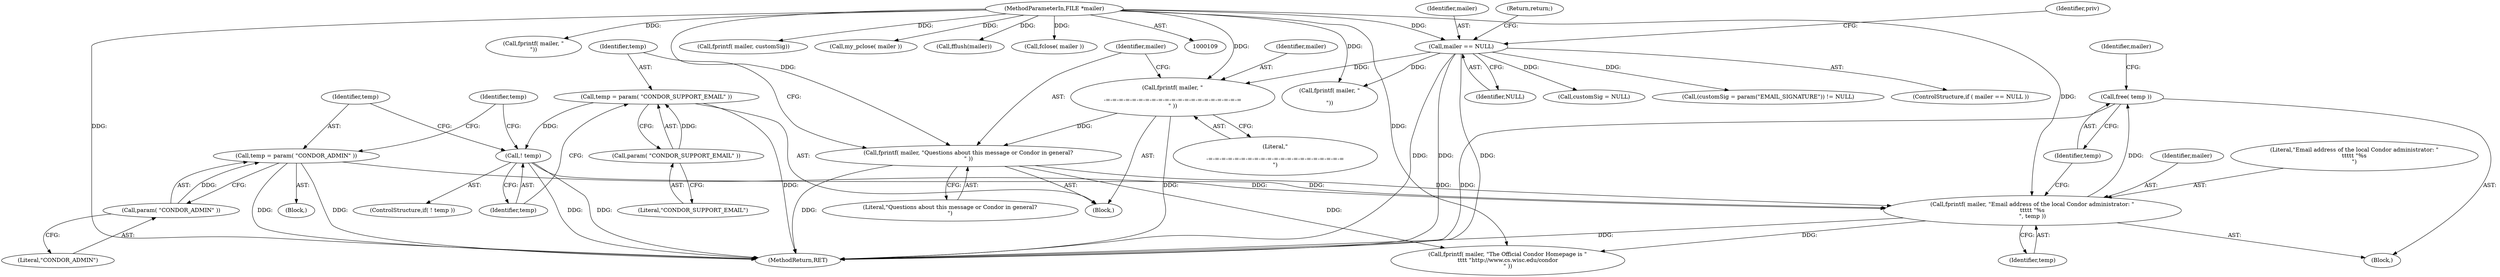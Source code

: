 digraph "0_htcondor_5e5571d1a431eb3c61977b6dd6ec90186ef79867_12@API" {
"1000174" [label="(Call,free( temp ))"];
"1000170" [label="(Call,fprintf( mailer, \"Email address of the local Condor administrator: \"\n\t\t\t\t\t \"%s\n\", temp ))"];
"1000152" [label="(Call,fprintf( mailer, \"Questions about this message or Condor in general?\n\" ))"];
"1000149" [label="(Call,fprintf( mailer, \"\n\n-=-=-=-=-=-=-=-=-=-=-=-=-=-=-=-=-=-=-=-=-=\n\" ))"];
"1000117" [label="(Call,mailer == NULL)"];
"1000110" [label="(MethodParameterIn,FILE *mailer)"];
"1000163" [label="(Call,temp = param( \"CONDOR_ADMIN\" ))"];
"1000165" [label="(Call,param( \"CONDOR_ADMIN\" ))"];
"1000160" [label="(Call,! temp)"];
"1000155" [label="(Call,temp = param( \"CONDOR_SUPPORT_EMAIL\" ))"];
"1000157" [label="(Call,param( \"CONDOR_SUPPORT_EMAIL\" ))"];
"1000151" [label="(Literal,\"\n\n-=-=-=-=-=-=-=-=-=-=-=-=-=-=-=-=-=-=-=-=-=\n\")"];
"1000150" [label="(Identifier,mailer)"];
"1000117" [label="(Call,mailer == NULL)"];
"1000155" [label="(Call,temp = param( \"CONDOR_SUPPORT_EMAIL\" ))"];
"1000175" [label="(Identifier,temp)"];
"1000154" [label="(Literal,\"Questions about this message or Condor in general?\n\")"];
"1000142" [label="(Call,fprintf( mailer, \"\n\"))"];
"1000162" [label="(Block,)"];
"1000116" [label="(ControlStructure,if ( mailer == NULL ))"];
"1000161" [label="(Identifier,temp)"];
"1000118" [label="(Identifier,mailer)"];
"1000176" [label="(Call,fprintf( mailer, \"The Official Condor Homepage is \"\n\t\t\t\t \"http://www.cs.wisc.edu/condor\n\" ))"];
"1000169" [label="(Block,)"];
"1000119" [label="(Identifier,NULL)"];
"1000160" [label="(Call,! temp)"];
"1000159" [label="(ControlStructure,if( ! temp ))"];
"1000136" [label="(Call,fprintf( mailer, \"\n\n\"))"];
"1000166" [label="(Literal,\"CONDOR_ADMIN\")"];
"1000177" [label="(Identifier,mailer)"];
"1000121" [label="(Return,return;)"];
"1000139" [label="(Call,fprintf( mailer, customSig))"];
"1000110" [label="(MethodParameterIn,FILE *mailer)"];
"1000153" [label="(Identifier,mailer)"];
"1000190" [label="(Call,my_pclose( mailer ))"];
"1000174" [label="(Call,free( temp ))"];
"1000165" [label="(Call,param( \"CONDOR_ADMIN\" ))"];
"1000171" [label="(Identifier,mailer)"];
"1000156" [label="(Identifier,temp)"];
"1000125" [label="(Call,customSig = NULL)"];
"1000157" [label="(Call,param( \"CONDOR_SUPPORT_EMAIL\" ))"];
"1000173" [label="(Identifier,temp)"];
"1000179" [label="(Call,fflush(mailer))"];
"1000198" [label="(Call,fclose( mailer ))"];
"1000152" [label="(Call,fprintf( mailer, \"Questions about this message or Condor in general?\n\" ))"];
"1000170" [label="(Call,fprintf( mailer, \"Email address of the local Condor administrator: \"\n\t\t\t\t\t \"%s\n\", temp ))"];
"1000123" [label="(Identifier,priv)"];
"1000149" [label="(Call,fprintf( mailer, \"\n\n-=-=-=-=-=-=-=-=-=-=-=-=-=-=-=-=-=-=-=-=-=\n\" ))"];
"1000237" [label="(MethodReturn,RET)"];
"1000158" [label="(Literal,\"CONDOR_SUPPORT_EMAIL\")"];
"1000129" [label="(Call,(customSig = param(\"EMAIL_SIGNATURE\")) != NULL)"];
"1000168" [label="(Identifier,temp)"];
"1000148" [label="(Block,)"];
"1000163" [label="(Call,temp = param( \"CONDOR_ADMIN\" ))"];
"1000164" [label="(Identifier,temp)"];
"1000172" [label="(Literal,\"Email address of the local Condor administrator: \"\n\t\t\t\t\t \"%s\n\")"];
"1000174" -> "1000169"  [label="AST: "];
"1000174" -> "1000175"  [label="CFG: "];
"1000175" -> "1000174"  [label="AST: "];
"1000177" -> "1000174"  [label="CFG: "];
"1000174" -> "1000237"  [label="DDG: "];
"1000170" -> "1000174"  [label="DDG: "];
"1000170" -> "1000169"  [label="AST: "];
"1000170" -> "1000173"  [label="CFG: "];
"1000171" -> "1000170"  [label="AST: "];
"1000172" -> "1000170"  [label="AST: "];
"1000173" -> "1000170"  [label="AST: "];
"1000175" -> "1000170"  [label="CFG: "];
"1000170" -> "1000237"  [label="DDG: "];
"1000152" -> "1000170"  [label="DDG: "];
"1000110" -> "1000170"  [label="DDG: "];
"1000163" -> "1000170"  [label="DDG: "];
"1000160" -> "1000170"  [label="DDG: "];
"1000170" -> "1000176"  [label="DDG: "];
"1000152" -> "1000148"  [label="AST: "];
"1000152" -> "1000154"  [label="CFG: "];
"1000153" -> "1000152"  [label="AST: "];
"1000154" -> "1000152"  [label="AST: "];
"1000156" -> "1000152"  [label="CFG: "];
"1000152" -> "1000237"  [label="DDG: "];
"1000149" -> "1000152"  [label="DDG: "];
"1000110" -> "1000152"  [label="DDG: "];
"1000152" -> "1000176"  [label="DDG: "];
"1000149" -> "1000148"  [label="AST: "];
"1000149" -> "1000151"  [label="CFG: "];
"1000150" -> "1000149"  [label="AST: "];
"1000151" -> "1000149"  [label="AST: "];
"1000153" -> "1000149"  [label="CFG: "];
"1000149" -> "1000237"  [label="DDG: "];
"1000117" -> "1000149"  [label="DDG: "];
"1000110" -> "1000149"  [label="DDG: "];
"1000117" -> "1000116"  [label="AST: "];
"1000117" -> "1000119"  [label="CFG: "];
"1000118" -> "1000117"  [label="AST: "];
"1000119" -> "1000117"  [label="AST: "];
"1000121" -> "1000117"  [label="CFG: "];
"1000123" -> "1000117"  [label="CFG: "];
"1000117" -> "1000237"  [label="DDG: "];
"1000117" -> "1000237"  [label="DDG: "];
"1000117" -> "1000237"  [label="DDG: "];
"1000110" -> "1000117"  [label="DDG: "];
"1000117" -> "1000125"  [label="DDG: "];
"1000117" -> "1000129"  [label="DDG: "];
"1000117" -> "1000136"  [label="DDG: "];
"1000110" -> "1000109"  [label="AST: "];
"1000110" -> "1000237"  [label="DDG: "];
"1000110" -> "1000136"  [label="DDG: "];
"1000110" -> "1000139"  [label="DDG: "];
"1000110" -> "1000142"  [label="DDG: "];
"1000110" -> "1000176"  [label="DDG: "];
"1000110" -> "1000179"  [label="DDG: "];
"1000110" -> "1000190"  [label="DDG: "];
"1000110" -> "1000198"  [label="DDG: "];
"1000163" -> "1000162"  [label="AST: "];
"1000163" -> "1000165"  [label="CFG: "];
"1000164" -> "1000163"  [label="AST: "];
"1000165" -> "1000163"  [label="AST: "];
"1000168" -> "1000163"  [label="CFG: "];
"1000163" -> "1000237"  [label="DDG: "];
"1000163" -> "1000237"  [label="DDG: "];
"1000165" -> "1000163"  [label="DDG: "];
"1000165" -> "1000166"  [label="CFG: "];
"1000166" -> "1000165"  [label="AST: "];
"1000160" -> "1000159"  [label="AST: "];
"1000160" -> "1000161"  [label="CFG: "];
"1000161" -> "1000160"  [label="AST: "];
"1000164" -> "1000160"  [label="CFG: "];
"1000168" -> "1000160"  [label="CFG: "];
"1000160" -> "1000237"  [label="DDG: "];
"1000160" -> "1000237"  [label="DDG: "];
"1000155" -> "1000160"  [label="DDG: "];
"1000155" -> "1000148"  [label="AST: "];
"1000155" -> "1000157"  [label="CFG: "];
"1000156" -> "1000155"  [label="AST: "];
"1000157" -> "1000155"  [label="AST: "];
"1000161" -> "1000155"  [label="CFG: "];
"1000155" -> "1000237"  [label="DDG: "];
"1000157" -> "1000155"  [label="DDG: "];
"1000157" -> "1000158"  [label="CFG: "];
"1000158" -> "1000157"  [label="AST: "];
}
